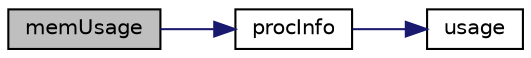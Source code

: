 digraph G
{
  edge [fontname="Helvetica",fontsize="10",labelfontname="Helvetica",labelfontsize="10"];
  node [fontname="Helvetica",fontsize="10",shape=record];
  rankdir=LR;
  Node1 [label="memUsage",height=0.2,width=0.4,color="black", fillcolor="grey75", style="filled" fontcolor="black"];
  Node1 -> Node2 [color="midnightblue",fontsize="10",style="solid",fontname="Helvetica"];
  Node2 [label="procInfo",height=0.2,width=0.4,color="black", fillcolor="white", style="filled",URL="$hostinfo_8cc.html#af828f458b0892e2778f8ffb6ed6f0610"];
  Node2 -> Node3 [color="midnightblue",fontsize="10",style="solid",fontname="Helvetica"];
  Node3 [label="usage",height=0.2,width=0.4,color="black", fillcolor="white", style="filled",URL="$hotfloorplan_8c.html#a53ec00d25dd1e351b7f781e5a638dcba"];
}
